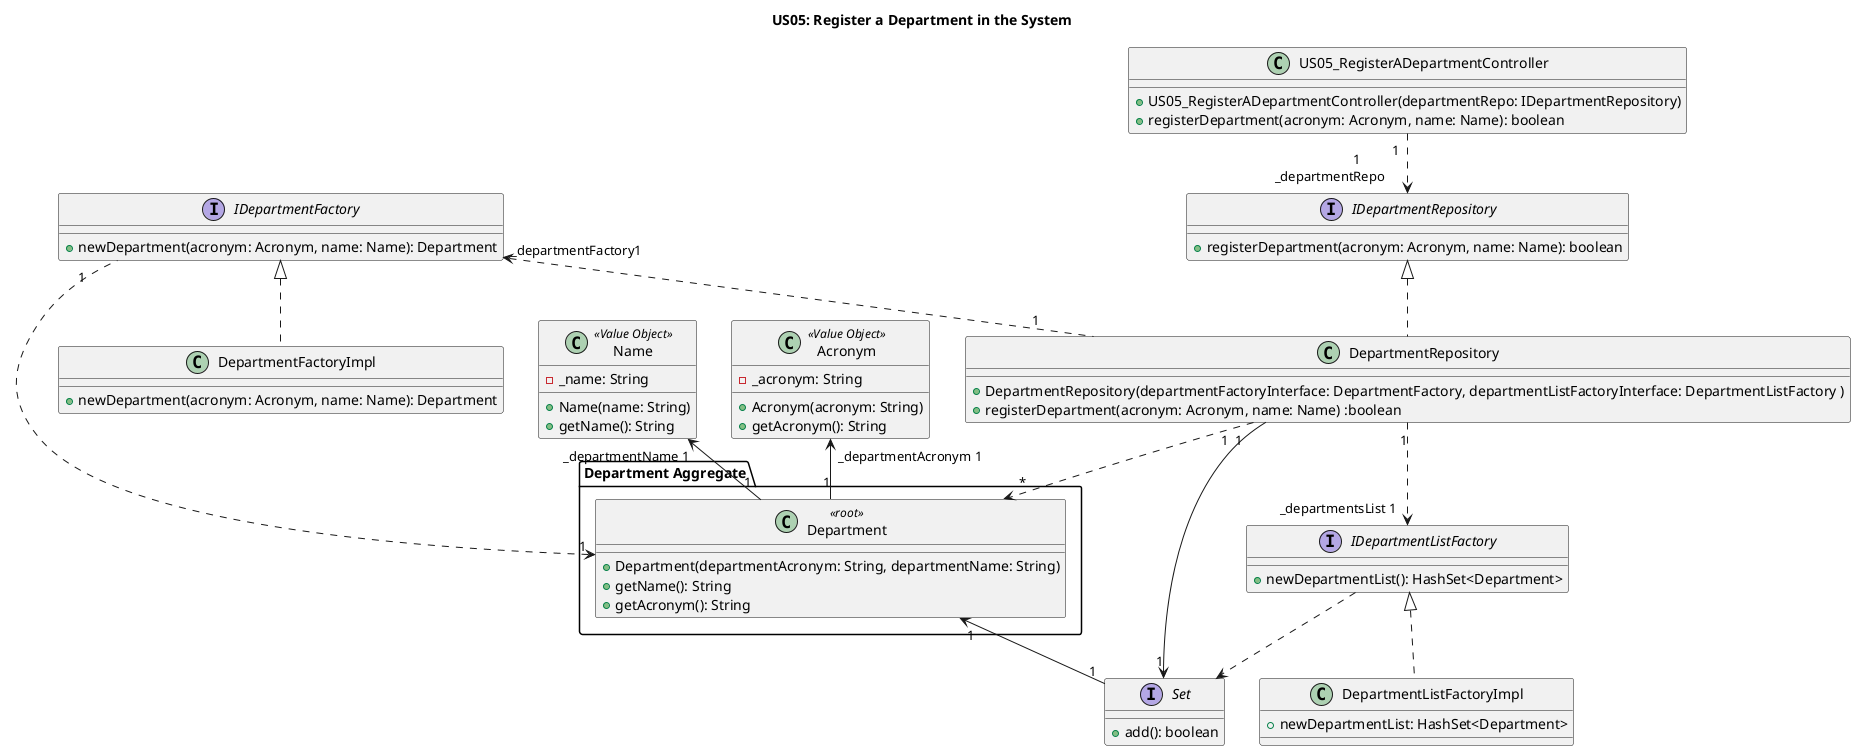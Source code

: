 @startuml
title US05: Register a Department in the System
'left to right direction'

class US05_RegisterADepartmentController {
    +US05_RegisterADepartmentController(departmentRepo: IDepartmentRepository)
    +registerDepartment(acronym: Acronym, name: Name): boolean
}

interface IDepartmentRepository {
    + registerDepartment(acronym: Acronym, name: Name): boolean
}
class DepartmentRepository {
    +DepartmentRepository(departmentFactoryInterface: DepartmentFactory, departmentListFactoryInterface: DepartmentListFactory )
    +registerDepartment(acronym: Acronym, name: Name) :boolean
}

class DepartmentFactoryImpl {
    +newDepartment(acronym: Acronym, name: Name): Department
}

interface IDepartmentFactory {
    +newDepartment(acronym: Acronym, name: Name): Department
}

class DepartmentListFactoryImpl {
    +newDepartmentList: HashSet<Department>
}

interface IDepartmentListFactory {
    + newDepartmentList(): HashSet<Department>
}

interface Set {
    +add(): boolean
}

package "Department Aggregate" {

class Department <<root>> {
    +Department(departmentAcronym: String, departmentName: String)
    +getName(): String
    +getAcronym(): String
}
}

class Name <<Value Object >> {
    -_name: String
    + Name(name: String)
    + getName(): String
}

class Acronym <<Value Object>> {
    -_acronym: String
    + Acronym(acronym: String)
    + getAcronym(): String
}

DepartmentRepository "1" ..> "*" Department
DepartmentRepository "1" -> "1" Set
Department "1" <- "1" Set
DepartmentRepository "1" ..> "_departmentsList 1" IDepartmentListFactory
IDepartmentListFactory  <|..  DepartmentListFactoryImpl
IDepartmentFactory  <|..  DepartmentFactoryImpl
IDepartmentListFactory  ..>  Set
US05_RegisterADepartmentController "1  " ..> "            1\n_departmentRepo    " IDepartmentRepository
IDepartmentRepository <|.. DepartmentRepository
Department "1" <.. "1" IDepartmentFactory
IDepartmentFactory "_departmentFactory1" <.. "1"  DepartmentRepository
Name "_departmentName 1" <-- "1" Department
Acronym "_departmentAcronym 1" <-- "1" Department
@enduml